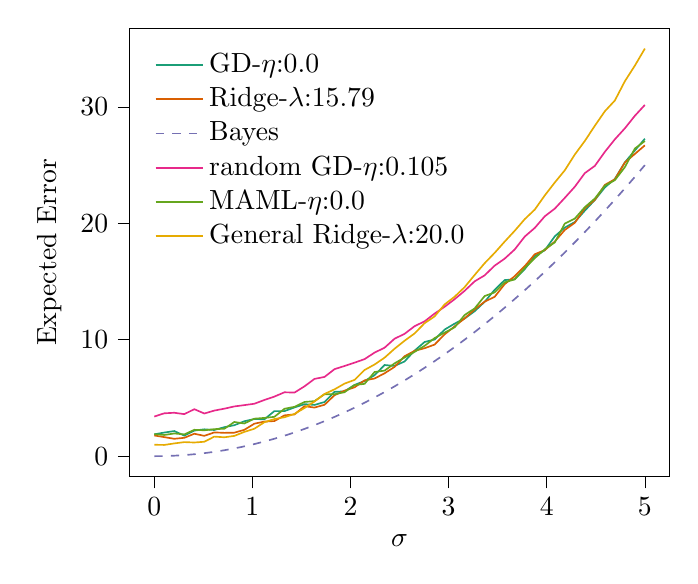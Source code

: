 % This file was created with tikzplotlib v0.10.1.
\begin{tikzpicture}

\definecolor{chocolate217952}{RGB}{217,95,2}
\definecolor{darkcyan27158119}{RGB}{27,158,119}
\definecolor{darkgray176}{RGB}{176,176,176}
\definecolor{deeppink23141138}{RGB}{231,41,138}
\definecolor{lightslategray117112179}{RGB}{117,112,179}
\definecolor{olivedrab10216630}{RGB}{102,166,30}
\definecolor{orange2301712}{RGB}{230,171,2}

\begin{axis}[
legend cell align={left},
legend style={
  fill opacity=0.8,
  draw opacity=1,
  text opacity=1,
  at={(0.03,0.97)},
  anchor=north west,
  draw=none
},
tick align=outside,
tick pos=left,
x grid style={darkgray176},
xlabel={\(\displaystyle \sigma\)},
xmin=-0.25, xmax=5.25,
xtick style={color=black},
y grid style={darkgray176},
ylabel={Expected Error},
ymin=-1.75, ymax=36.753,
ytick style={color=black}
]
\addplot [semithick, darkcyan27158119]
table {%
0 1.876
0.102 2.03
0.204 2.158
0.306 1.768
0.408 2.199
0.51 2.307
0.612 2.249
0.714 2.492
0.816 2.66
0.918 3.002
1.02 3.194
1.122 3.165
1.224 3.873
1.327 3.872
1.429 4.185
1.531 4.469
1.633 4.402
1.735 4.653
1.837 5.524
1.939 5.567
2.041 6.119
2.143 6.457
2.245 6.951
2.347 7.829
2.449 7.751
2.551 8.135
2.653 9.068
2.755 9.806
2.857 10.02
2.959 10.872
3.061 11.383
3.163 11.821
3.265 12.447
3.367 13.255
3.469 14.288
3.571 15.124
3.673 15.195
3.776 16.066
3.878 17.182
3.98 17.684
4.082 18.881
4.184 19.631
4.286 20.11
4.388 21.084
4.49 21.999
4.592 23.078
4.694 23.809
4.796 25.233
4.898 26.253
5 27.261
};
\addlegendentry{GD-$\eta$:0.0}
\addplot [semithick, chocolate217952]
table {%
0 1.777
0.102 1.636
0.204 1.493
0.306 1.578
0.408 1.928
0.51 1.746
0.612 2.042
0.714 2.004
0.816 2.019
0.918 2.266
1.02 2.791
1.122 2.97
1.224 3.016
1.327 3.506
1.429 3.586
1.531 4.297
1.633 4.175
1.735 4.416
1.837 5.235
1.939 5.63
2.041 5.913
2.143 6.51
2.245 6.67
2.347 7.118
2.449 7.668
2.551 8.585
2.653 9.048
2.755 9.272
2.857 9.584
2.959 10.462
3.061 11.148
3.163 11.833
3.265 12.597
3.367 13.273
3.469 13.685
3.571 14.774
3.673 15.453
3.776 16.32
3.878 17.341
3.98 17.699
4.082 18.435
4.184 19.428
4.286 20.044
4.388 21.292
4.49 22.011
4.592 23.3
4.694 23.779
4.796 25.219
4.898 25.955
5 26.693
};
\addlegendentry{Ridge-$\lambda$:15.79}
\addplot [semithick, lightslategray117112179, dashed]
table {%
0 0
0.102 0.01
0.204 0.042
0.306 0.094
0.408 0.167
0.51 0.26
0.612 0.375
0.714 0.51
0.816 0.666
0.918 0.843
1.02 1.041
1.122 1.26
1.224 1.499
1.327 1.759
1.429 2.04
1.531 2.342
1.633 2.665
1.735 3.009
1.837 3.373
1.939 3.758
2.041 4.164
2.143 4.591
2.245 5.039
2.347 5.507
2.449 5.996
2.551 6.506
2.653 7.037
2.755 7.589
2.857 8.162
2.959 8.755
3.061 9.369
3.163 10.004
3.265 10.66
3.367 11.337
3.469 12.034
3.571 12.752
3.673 13.492
3.776 14.252
3.878 15.032
3.98 15.834
4.082 16.656
4.184 17.499
4.286 18.364
4.388 19.248
4.49 20.154
4.592 21.081
4.694 22.028
4.796 22.996
4.898 23.985
5 24.995
};
\addlegendentry{Bayes}
\addplot [semithick, deeppink23141138]
table {%
0 3.403
0.102 3.684
0.204 3.728
0.306 3.611
0.408 4.037
0.51 3.665
0.612 3.917
0.714 4.08
0.816 4.273
0.918 4.385
1.02 4.504
1.122 4.826
1.224 5.118
1.327 5.488
1.429 5.462
1.531 5.999
1.633 6.638
1.735 6.806
1.837 7.474
1.939 7.747
2.041 8.032
2.143 8.334
2.245 8.895
2.347 9.315
2.449 10.087
2.551 10.508
2.653 11.164
2.755 11.581
2.857 12.246
2.959 12.829
3.061 13.483
3.163 14.202
3.265 15.015
3.367 15.53
3.469 16.362
3.571 16.963
3.673 17.748
3.776 18.862
3.878 19.605
3.98 20.602
4.082 21.259
4.184 22.184
4.286 23.14
4.388 24.308
4.49 24.931
4.592 26.134
4.694 27.209
4.796 28.154
4.898 29.231
5 30.165
};
\addlegendentry{random GD-$\eta$:0.105}
\addplot [semithick, olivedrab10216630]
table {%
0 1.886
0.102 1.822
0.204 1.951
0.306 1.871
0.408 2.265
0.51 2.223
0.612 2.323
0.714 2.355
0.816 2.937
0.918 2.809
1.02 3.223
1.122 3.286
1.224 3.38
1.327 4.073
1.429 4.24
1.531 4.655
1.633 4.73
1.735 5.32
1.837 5.319
1.939 5.495
2.041 6.113
2.143 6.212
2.245 7.226
2.347 7.349
2.449 7.973
2.551 8.472
2.653 8.959
2.755 9.477
2.857 10.141
2.959 10.61
3.061 11.065
3.163 12.122
3.265 12.689
3.367 13.751
3.469 14.066
3.571 14.932
3.673 15.18
3.776 16.161
3.878 17.006
3.98 17.768
4.082 18.359
4.184 19.979
4.286 20.406
4.388 21.385
4.49 22.128
4.592 23.232
4.694 23.699
4.796 24.821
4.898 26.418
5 27.067
};
\addlegendentry{MAML-$\eta$:0.0}
\addplot [semithick, orange2301712]
table {%
0 0.98
0.102 0.966
0.204 1.096
0.306 1.208
0.408 1.175
0.51 1.239
0.612 1.681
0.714 1.623
0.816 1.742
0.918 2.086
1.02 2.358
1.122 2.916
1.224 3.19
1.327 3.343
1.429 3.63
1.531 4.135
1.633 4.695
1.735 5.347
1.837 5.74
1.939 6.232
2.041 6.552
2.143 7.401
2.245 7.873
2.347 8.458
2.449 9.227
2.551 9.915
2.653 10.541
2.755 11.421
2.857 12.003
2.959 13.032
3.061 13.695
3.163 14.519
3.265 15.561
3.367 16.573
3.469 17.46
3.571 18.426
3.673 19.352
3.776 20.359
3.878 21.178
3.98 22.395
4.082 23.504
4.184 24.553
4.286 25.906
4.388 27.071
4.49 28.373
4.592 29.62
4.694 30.543
4.796 32.198
4.898 33.54
5 35.003
};
\addlegendentry{General Ridge-$\lambda$:20.0}
\end{axis}

\end{tikzpicture}
